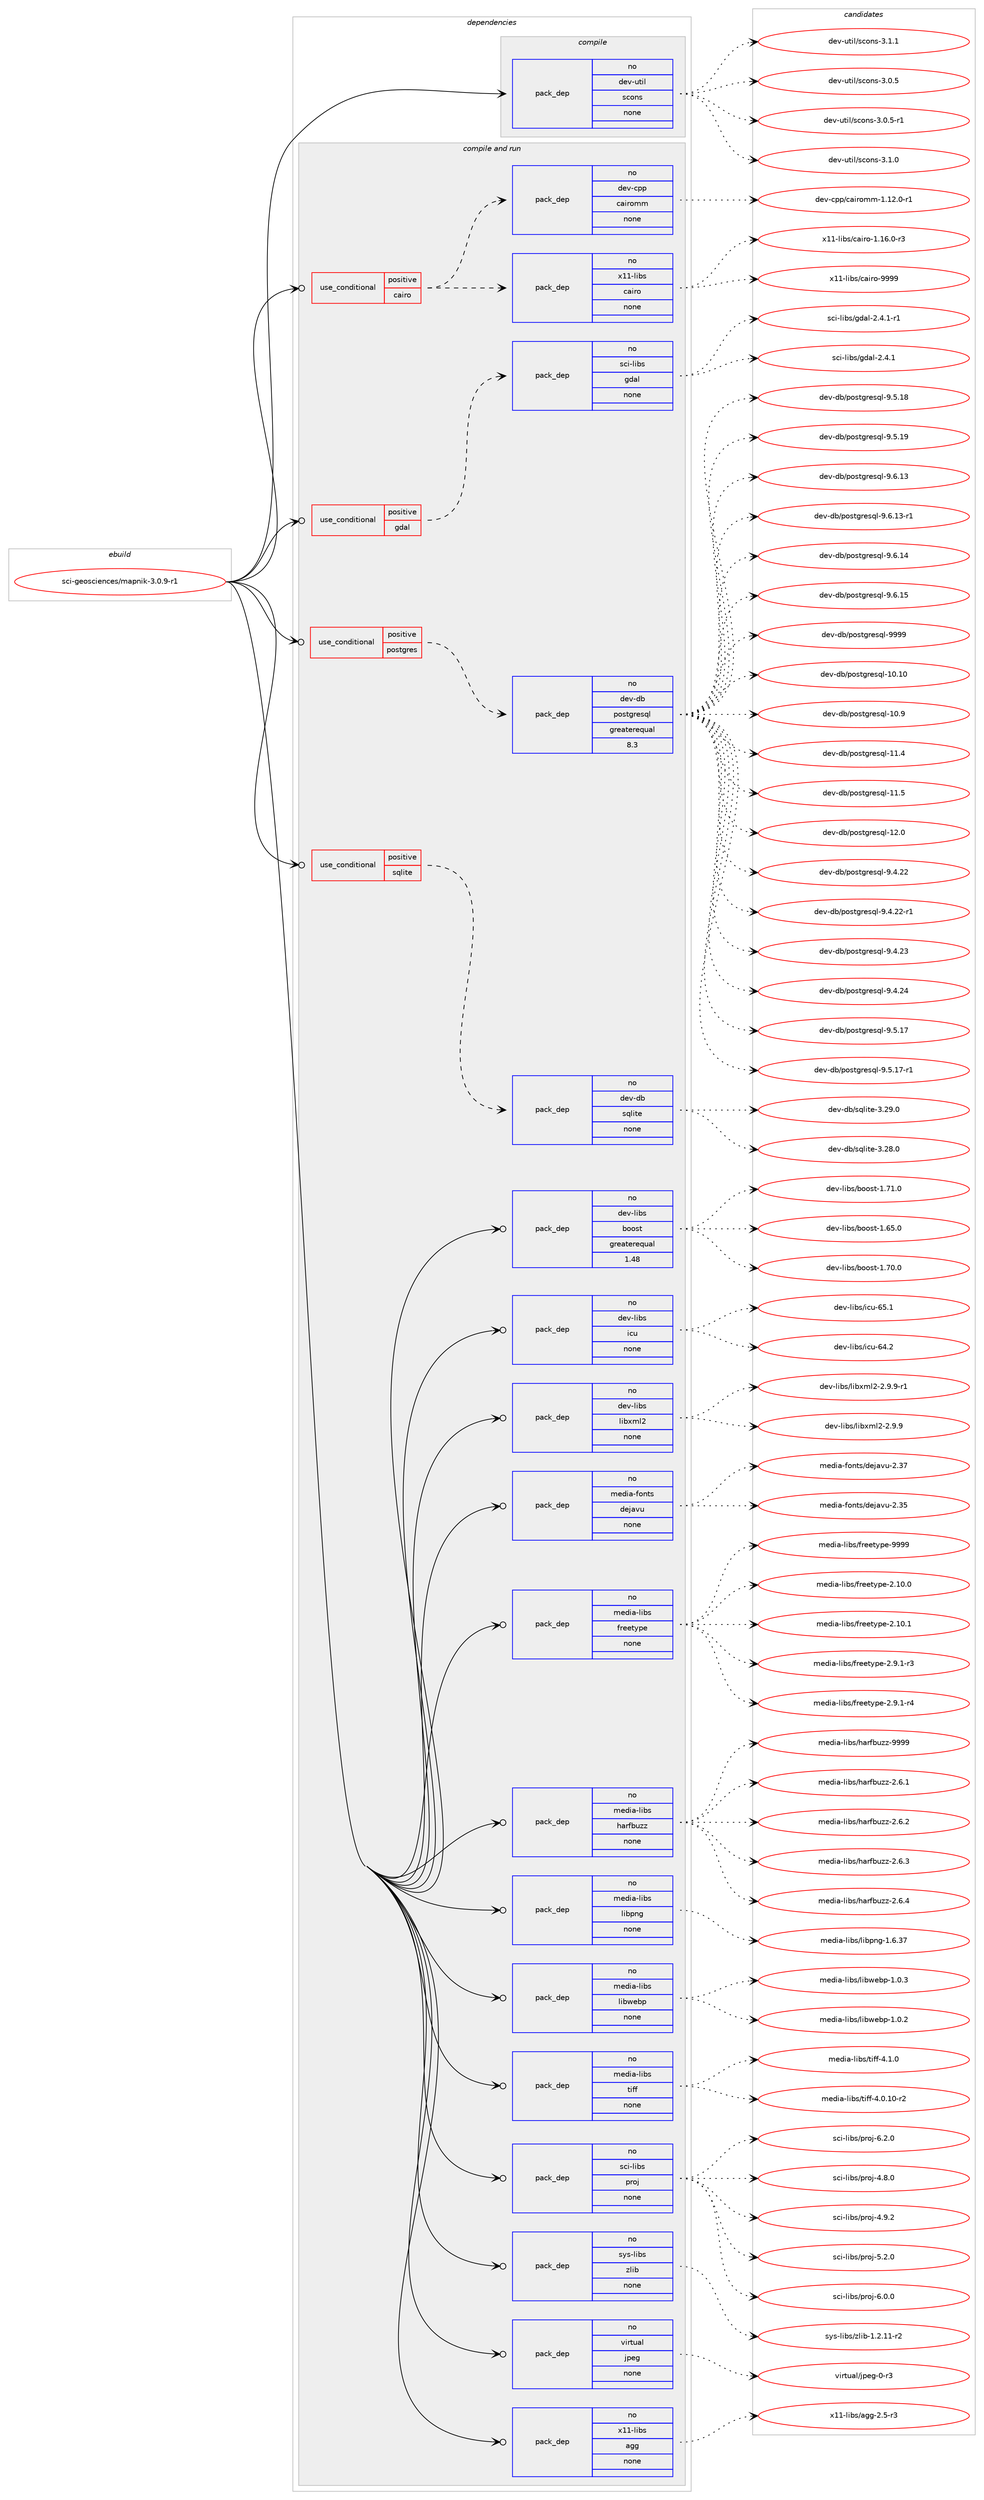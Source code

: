 digraph prolog {

# *************
# Graph options
# *************

newrank=true;
concentrate=true;
compound=true;
graph [rankdir=LR,fontname=Helvetica,fontsize=10,ranksep=1.5];#, ranksep=2.5, nodesep=0.2];
edge  [arrowhead=vee];
node  [fontname=Helvetica,fontsize=10];

# **********
# The ebuild
# **********

subgraph cluster_leftcol {
color=gray;
rank=same;
label=<<i>ebuild</i>>;
id [label="sci-geosciences/mapnik-3.0.9-r1", color=red, width=4, href="../sci-geosciences/mapnik-3.0.9-r1.svg"];
}

# ****************
# The dependencies
# ****************

subgraph cluster_midcol {
color=gray;
label=<<i>dependencies</i>>;
subgraph cluster_compile {
fillcolor="#eeeeee";
style=filled;
label=<<i>compile</i>>;
subgraph pack631829 {
dependency854330 [label=<<TABLE BORDER="0" CELLBORDER="1" CELLSPACING="0" CELLPADDING="4" WIDTH="220"><TR><TD ROWSPAN="6" CELLPADDING="30">pack_dep</TD></TR><TR><TD WIDTH="110">no</TD></TR><TR><TD>dev-util</TD></TR><TR><TD>scons</TD></TR><TR><TD>none</TD></TR><TR><TD></TD></TR></TABLE>>, shape=none, color=blue];
}
id:e -> dependency854330:w [weight=20,style="solid",arrowhead="vee"];
}
subgraph cluster_compileandrun {
fillcolor="#eeeeee";
style=filled;
label=<<i>compile and run</i>>;
subgraph cond207408 {
dependency854331 [label=<<TABLE BORDER="0" CELLBORDER="1" CELLSPACING="0" CELLPADDING="4"><TR><TD ROWSPAN="3" CELLPADDING="10">use_conditional</TD></TR><TR><TD>positive</TD></TR><TR><TD>cairo</TD></TR></TABLE>>, shape=none, color=red];
subgraph pack631830 {
dependency854332 [label=<<TABLE BORDER="0" CELLBORDER="1" CELLSPACING="0" CELLPADDING="4" WIDTH="220"><TR><TD ROWSPAN="6" CELLPADDING="30">pack_dep</TD></TR><TR><TD WIDTH="110">no</TD></TR><TR><TD>x11-libs</TD></TR><TR><TD>cairo</TD></TR><TR><TD>none</TD></TR><TR><TD></TD></TR></TABLE>>, shape=none, color=blue];
}
dependency854331:e -> dependency854332:w [weight=20,style="dashed",arrowhead="vee"];
subgraph pack631831 {
dependency854333 [label=<<TABLE BORDER="0" CELLBORDER="1" CELLSPACING="0" CELLPADDING="4" WIDTH="220"><TR><TD ROWSPAN="6" CELLPADDING="30">pack_dep</TD></TR><TR><TD WIDTH="110">no</TD></TR><TR><TD>dev-cpp</TD></TR><TR><TD>cairomm</TD></TR><TR><TD>none</TD></TR><TR><TD></TD></TR></TABLE>>, shape=none, color=blue];
}
dependency854331:e -> dependency854333:w [weight=20,style="dashed",arrowhead="vee"];
}
id:e -> dependency854331:w [weight=20,style="solid",arrowhead="odotvee"];
subgraph cond207409 {
dependency854334 [label=<<TABLE BORDER="0" CELLBORDER="1" CELLSPACING="0" CELLPADDING="4"><TR><TD ROWSPAN="3" CELLPADDING="10">use_conditional</TD></TR><TR><TD>positive</TD></TR><TR><TD>gdal</TD></TR></TABLE>>, shape=none, color=red];
subgraph pack631832 {
dependency854335 [label=<<TABLE BORDER="0" CELLBORDER="1" CELLSPACING="0" CELLPADDING="4" WIDTH="220"><TR><TD ROWSPAN="6" CELLPADDING="30">pack_dep</TD></TR><TR><TD WIDTH="110">no</TD></TR><TR><TD>sci-libs</TD></TR><TR><TD>gdal</TD></TR><TR><TD>none</TD></TR><TR><TD></TD></TR></TABLE>>, shape=none, color=blue];
}
dependency854334:e -> dependency854335:w [weight=20,style="dashed",arrowhead="vee"];
}
id:e -> dependency854334:w [weight=20,style="solid",arrowhead="odotvee"];
subgraph cond207410 {
dependency854336 [label=<<TABLE BORDER="0" CELLBORDER="1" CELLSPACING="0" CELLPADDING="4"><TR><TD ROWSPAN="3" CELLPADDING="10">use_conditional</TD></TR><TR><TD>positive</TD></TR><TR><TD>postgres</TD></TR></TABLE>>, shape=none, color=red];
subgraph pack631833 {
dependency854337 [label=<<TABLE BORDER="0" CELLBORDER="1" CELLSPACING="0" CELLPADDING="4" WIDTH="220"><TR><TD ROWSPAN="6" CELLPADDING="30">pack_dep</TD></TR><TR><TD WIDTH="110">no</TD></TR><TR><TD>dev-db</TD></TR><TR><TD>postgresql</TD></TR><TR><TD>greaterequal</TD></TR><TR><TD>8.3</TD></TR></TABLE>>, shape=none, color=blue];
}
dependency854336:e -> dependency854337:w [weight=20,style="dashed",arrowhead="vee"];
}
id:e -> dependency854336:w [weight=20,style="solid",arrowhead="odotvee"];
subgraph cond207411 {
dependency854338 [label=<<TABLE BORDER="0" CELLBORDER="1" CELLSPACING="0" CELLPADDING="4"><TR><TD ROWSPAN="3" CELLPADDING="10">use_conditional</TD></TR><TR><TD>positive</TD></TR><TR><TD>sqlite</TD></TR></TABLE>>, shape=none, color=red];
subgraph pack631834 {
dependency854339 [label=<<TABLE BORDER="0" CELLBORDER="1" CELLSPACING="0" CELLPADDING="4" WIDTH="220"><TR><TD ROWSPAN="6" CELLPADDING="30">pack_dep</TD></TR><TR><TD WIDTH="110">no</TD></TR><TR><TD>dev-db</TD></TR><TR><TD>sqlite</TD></TR><TR><TD>none</TD></TR><TR><TD></TD></TR></TABLE>>, shape=none, color=blue];
}
dependency854338:e -> dependency854339:w [weight=20,style="dashed",arrowhead="vee"];
}
id:e -> dependency854338:w [weight=20,style="solid",arrowhead="odotvee"];
subgraph pack631835 {
dependency854340 [label=<<TABLE BORDER="0" CELLBORDER="1" CELLSPACING="0" CELLPADDING="4" WIDTH="220"><TR><TD ROWSPAN="6" CELLPADDING="30">pack_dep</TD></TR><TR><TD WIDTH="110">no</TD></TR><TR><TD>dev-libs</TD></TR><TR><TD>boost</TD></TR><TR><TD>greaterequal</TD></TR><TR><TD>1.48</TD></TR></TABLE>>, shape=none, color=blue];
}
id:e -> dependency854340:w [weight=20,style="solid",arrowhead="odotvee"];
subgraph pack631836 {
dependency854341 [label=<<TABLE BORDER="0" CELLBORDER="1" CELLSPACING="0" CELLPADDING="4" WIDTH="220"><TR><TD ROWSPAN="6" CELLPADDING="30">pack_dep</TD></TR><TR><TD WIDTH="110">no</TD></TR><TR><TD>dev-libs</TD></TR><TR><TD>icu</TD></TR><TR><TD>none</TD></TR><TR><TD></TD></TR></TABLE>>, shape=none, color=blue];
}
id:e -> dependency854341:w [weight=20,style="solid",arrowhead="odotvee"];
subgraph pack631837 {
dependency854342 [label=<<TABLE BORDER="0" CELLBORDER="1" CELLSPACING="0" CELLPADDING="4" WIDTH="220"><TR><TD ROWSPAN="6" CELLPADDING="30">pack_dep</TD></TR><TR><TD WIDTH="110">no</TD></TR><TR><TD>dev-libs</TD></TR><TR><TD>libxml2</TD></TR><TR><TD>none</TD></TR><TR><TD></TD></TR></TABLE>>, shape=none, color=blue];
}
id:e -> dependency854342:w [weight=20,style="solid",arrowhead="odotvee"];
subgraph pack631838 {
dependency854343 [label=<<TABLE BORDER="0" CELLBORDER="1" CELLSPACING="0" CELLPADDING="4" WIDTH="220"><TR><TD ROWSPAN="6" CELLPADDING="30">pack_dep</TD></TR><TR><TD WIDTH="110">no</TD></TR><TR><TD>media-fonts</TD></TR><TR><TD>dejavu</TD></TR><TR><TD>none</TD></TR><TR><TD></TD></TR></TABLE>>, shape=none, color=blue];
}
id:e -> dependency854343:w [weight=20,style="solid",arrowhead="odotvee"];
subgraph pack631839 {
dependency854344 [label=<<TABLE BORDER="0" CELLBORDER="1" CELLSPACING="0" CELLPADDING="4" WIDTH="220"><TR><TD ROWSPAN="6" CELLPADDING="30">pack_dep</TD></TR><TR><TD WIDTH="110">no</TD></TR><TR><TD>media-libs</TD></TR><TR><TD>freetype</TD></TR><TR><TD>none</TD></TR><TR><TD></TD></TR></TABLE>>, shape=none, color=blue];
}
id:e -> dependency854344:w [weight=20,style="solid",arrowhead="odotvee"];
subgraph pack631840 {
dependency854345 [label=<<TABLE BORDER="0" CELLBORDER="1" CELLSPACING="0" CELLPADDING="4" WIDTH="220"><TR><TD ROWSPAN="6" CELLPADDING="30">pack_dep</TD></TR><TR><TD WIDTH="110">no</TD></TR><TR><TD>media-libs</TD></TR><TR><TD>harfbuzz</TD></TR><TR><TD>none</TD></TR><TR><TD></TD></TR></TABLE>>, shape=none, color=blue];
}
id:e -> dependency854345:w [weight=20,style="solid",arrowhead="odotvee"];
subgraph pack631841 {
dependency854346 [label=<<TABLE BORDER="0" CELLBORDER="1" CELLSPACING="0" CELLPADDING="4" WIDTH="220"><TR><TD ROWSPAN="6" CELLPADDING="30">pack_dep</TD></TR><TR><TD WIDTH="110">no</TD></TR><TR><TD>media-libs</TD></TR><TR><TD>libpng</TD></TR><TR><TD>none</TD></TR><TR><TD></TD></TR></TABLE>>, shape=none, color=blue];
}
id:e -> dependency854346:w [weight=20,style="solid",arrowhead="odotvee"];
subgraph pack631842 {
dependency854347 [label=<<TABLE BORDER="0" CELLBORDER="1" CELLSPACING="0" CELLPADDING="4" WIDTH="220"><TR><TD ROWSPAN="6" CELLPADDING="30">pack_dep</TD></TR><TR><TD WIDTH="110">no</TD></TR><TR><TD>media-libs</TD></TR><TR><TD>libwebp</TD></TR><TR><TD>none</TD></TR><TR><TD></TD></TR></TABLE>>, shape=none, color=blue];
}
id:e -> dependency854347:w [weight=20,style="solid",arrowhead="odotvee"];
subgraph pack631843 {
dependency854348 [label=<<TABLE BORDER="0" CELLBORDER="1" CELLSPACING="0" CELLPADDING="4" WIDTH="220"><TR><TD ROWSPAN="6" CELLPADDING="30">pack_dep</TD></TR><TR><TD WIDTH="110">no</TD></TR><TR><TD>media-libs</TD></TR><TR><TD>tiff</TD></TR><TR><TD>none</TD></TR><TR><TD></TD></TR></TABLE>>, shape=none, color=blue];
}
id:e -> dependency854348:w [weight=20,style="solid",arrowhead="odotvee"];
subgraph pack631844 {
dependency854349 [label=<<TABLE BORDER="0" CELLBORDER="1" CELLSPACING="0" CELLPADDING="4" WIDTH="220"><TR><TD ROWSPAN="6" CELLPADDING="30">pack_dep</TD></TR><TR><TD WIDTH="110">no</TD></TR><TR><TD>sci-libs</TD></TR><TR><TD>proj</TD></TR><TR><TD>none</TD></TR><TR><TD></TD></TR></TABLE>>, shape=none, color=blue];
}
id:e -> dependency854349:w [weight=20,style="solid",arrowhead="odotvee"];
subgraph pack631845 {
dependency854350 [label=<<TABLE BORDER="0" CELLBORDER="1" CELLSPACING="0" CELLPADDING="4" WIDTH="220"><TR><TD ROWSPAN="6" CELLPADDING="30">pack_dep</TD></TR><TR><TD WIDTH="110">no</TD></TR><TR><TD>sys-libs</TD></TR><TR><TD>zlib</TD></TR><TR><TD>none</TD></TR><TR><TD></TD></TR></TABLE>>, shape=none, color=blue];
}
id:e -> dependency854350:w [weight=20,style="solid",arrowhead="odotvee"];
subgraph pack631846 {
dependency854351 [label=<<TABLE BORDER="0" CELLBORDER="1" CELLSPACING="0" CELLPADDING="4" WIDTH="220"><TR><TD ROWSPAN="6" CELLPADDING="30">pack_dep</TD></TR><TR><TD WIDTH="110">no</TD></TR><TR><TD>virtual</TD></TR><TR><TD>jpeg</TD></TR><TR><TD>none</TD></TR><TR><TD></TD></TR></TABLE>>, shape=none, color=blue];
}
id:e -> dependency854351:w [weight=20,style="solid",arrowhead="odotvee"];
subgraph pack631847 {
dependency854352 [label=<<TABLE BORDER="0" CELLBORDER="1" CELLSPACING="0" CELLPADDING="4" WIDTH="220"><TR><TD ROWSPAN="6" CELLPADDING="30">pack_dep</TD></TR><TR><TD WIDTH="110">no</TD></TR><TR><TD>x11-libs</TD></TR><TR><TD>agg</TD></TR><TR><TD>none</TD></TR><TR><TD></TD></TR></TABLE>>, shape=none, color=blue];
}
id:e -> dependency854352:w [weight=20,style="solid",arrowhead="odotvee"];
}
subgraph cluster_run {
fillcolor="#eeeeee";
style=filled;
label=<<i>run</i>>;
}
}

# **************
# The candidates
# **************

subgraph cluster_choices {
rank=same;
color=gray;
label=<<i>candidates</i>>;

subgraph choice631829 {
color=black;
nodesep=1;
choice100101118451171161051084711599111110115455146484653 [label="dev-util/scons-3.0.5", color=red, width=4,href="../dev-util/scons-3.0.5.svg"];
choice1001011184511711610510847115991111101154551464846534511449 [label="dev-util/scons-3.0.5-r1", color=red, width=4,href="../dev-util/scons-3.0.5-r1.svg"];
choice100101118451171161051084711599111110115455146494648 [label="dev-util/scons-3.1.0", color=red, width=4,href="../dev-util/scons-3.1.0.svg"];
choice100101118451171161051084711599111110115455146494649 [label="dev-util/scons-3.1.1", color=red, width=4,href="../dev-util/scons-3.1.1.svg"];
dependency854330:e -> choice100101118451171161051084711599111110115455146484653:w [style=dotted,weight="100"];
dependency854330:e -> choice1001011184511711610510847115991111101154551464846534511449:w [style=dotted,weight="100"];
dependency854330:e -> choice100101118451171161051084711599111110115455146494648:w [style=dotted,weight="100"];
dependency854330:e -> choice100101118451171161051084711599111110115455146494649:w [style=dotted,weight="100"];
}
subgraph choice631830 {
color=black;
nodesep=1;
choice12049494510810598115479997105114111454946495446484511451 [label="x11-libs/cairo-1.16.0-r3", color=red, width=4,href="../x11-libs/cairo-1.16.0-r3.svg"];
choice120494945108105981154799971051141114557575757 [label="x11-libs/cairo-9999", color=red, width=4,href="../x11-libs/cairo-9999.svg"];
dependency854332:e -> choice12049494510810598115479997105114111454946495446484511451:w [style=dotted,weight="100"];
dependency854332:e -> choice120494945108105981154799971051141114557575757:w [style=dotted,weight="100"];
}
subgraph choice631831 {
color=black;
nodesep=1;
choice1001011184599112112479997105114111109109454946495046484511449 [label="dev-cpp/cairomm-1.12.0-r1", color=red, width=4,href="../dev-cpp/cairomm-1.12.0-r1.svg"];
dependency854333:e -> choice1001011184599112112479997105114111109109454946495046484511449:w [style=dotted,weight="100"];
}
subgraph choice631832 {
color=black;
nodesep=1;
choice1159910545108105981154710310097108455046524649 [label="sci-libs/gdal-2.4.1", color=red, width=4,href="../sci-libs/gdal-2.4.1.svg"];
choice11599105451081059811547103100971084550465246494511449 [label="sci-libs/gdal-2.4.1-r1", color=red, width=4,href="../sci-libs/gdal-2.4.1-r1.svg"];
dependency854335:e -> choice1159910545108105981154710310097108455046524649:w [style=dotted,weight="100"];
dependency854335:e -> choice11599105451081059811547103100971084550465246494511449:w [style=dotted,weight="100"];
}
subgraph choice631833 {
color=black;
nodesep=1;
choice100101118451009847112111115116103114101115113108454948464948 [label="dev-db/postgresql-10.10", color=red, width=4,href="../dev-db/postgresql-10.10.svg"];
choice1001011184510098471121111151161031141011151131084549484657 [label="dev-db/postgresql-10.9", color=red, width=4,href="../dev-db/postgresql-10.9.svg"];
choice1001011184510098471121111151161031141011151131084549494652 [label="dev-db/postgresql-11.4", color=red, width=4,href="../dev-db/postgresql-11.4.svg"];
choice1001011184510098471121111151161031141011151131084549494653 [label="dev-db/postgresql-11.5", color=red, width=4,href="../dev-db/postgresql-11.5.svg"];
choice1001011184510098471121111151161031141011151131084549504648 [label="dev-db/postgresql-12.0", color=red, width=4,href="../dev-db/postgresql-12.0.svg"];
choice10010111845100984711211111511610311410111511310845574652465050 [label="dev-db/postgresql-9.4.22", color=red, width=4,href="../dev-db/postgresql-9.4.22.svg"];
choice100101118451009847112111115116103114101115113108455746524650504511449 [label="dev-db/postgresql-9.4.22-r1", color=red, width=4,href="../dev-db/postgresql-9.4.22-r1.svg"];
choice10010111845100984711211111511610311410111511310845574652465051 [label="dev-db/postgresql-9.4.23", color=red, width=4,href="../dev-db/postgresql-9.4.23.svg"];
choice10010111845100984711211111511610311410111511310845574652465052 [label="dev-db/postgresql-9.4.24", color=red, width=4,href="../dev-db/postgresql-9.4.24.svg"];
choice10010111845100984711211111511610311410111511310845574653464955 [label="dev-db/postgresql-9.5.17", color=red, width=4,href="../dev-db/postgresql-9.5.17.svg"];
choice100101118451009847112111115116103114101115113108455746534649554511449 [label="dev-db/postgresql-9.5.17-r1", color=red, width=4,href="../dev-db/postgresql-9.5.17-r1.svg"];
choice10010111845100984711211111511610311410111511310845574653464956 [label="dev-db/postgresql-9.5.18", color=red, width=4,href="../dev-db/postgresql-9.5.18.svg"];
choice10010111845100984711211111511610311410111511310845574653464957 [label="dev-db/postgresql-9.5.19", color=red, width=4,href="../dev-db/postgresql-9.5.19.svg"];
choice10010111845100984711211111511610311410111511310845574654464951 [label="dev-db/postgresql-9.6.13", color=red, width=4,href="../dev-db/postgresql-9.6.13.svg"];
choice100101118451009847112111115116103114101115113108455746544649514511449 [label="dev-db/postgresql-9.6.13-r1", color=red, width=4,href="../dev-db/postgresql-9.6.13-r1.svg"];
choice10010111845100984711211111511610311410111511310845574654464952 [label="dev-db/postgresql-9.6.14", color=red, width=4,href="../dev-db/postgresql-9.6.14.svg"];
choice10010111845100984711211111511610311410111511310845574654464953 [label="dev-db/postgresql-9.6.15", color=red, width=4,href="../dev-db/postgresql-9.6.15.svg"];
choice1001011184510098471121111151161031141011151131084557575757 [label="dev-db/postgresql-9999", color=red, width=4,href="../dev-db/postgresql-9999.svg"];
dependency854337:e -> choice100101118451009847112111115116103114101115113108454948464948:w [style=dotted,weight="100"];
dependency854337:e -> choice1001011184510098471121111151161031141011151131084549484657:w [style=dotted,weight="100"];
dependency854337:e -> choice1001011184510098471121111151161031141011151131084549494652:w [style=dotted,weight="100"];
dependency854337:e -> choice1001011184510098471121111151161031141011151131084549494653:w [style=dotted,weight="100"];
dependency854337:e -> choice1001011184510098471121111151161031141011151131084549504648:w [style=dotted,weight="100"];
dependency854337:e -> choice10010111845100984711211111511610311410111511310845574652465050:w [style=dotted,weight="100"];
dependency854337:e -> choice100101118451009847112111115116103114101115113108455746524650504511449:w [style=dotted,weight="100"];
dependency854337:e -> choice10010111845100984711211111511610311410111511310845574652465051:w [style=dotted,weight="100"];
dependency854337:e -> choice10010111845100984711211111511610311410111511310845574652465052:w [style=dotted,weight="100"];
dependency854337:e -> choice10010111845100984711211111511610311410111511310845574653464955:w [style=dotted,weight="100"];
dependency854337:e -> choice100101118451009847112111115116103114101115113108455746534649554511449:w [style=dotted,weight="100"];
dependency854337:e -> choice10010111845100984711211111511610311410111511310845574653464956:w [style=dotted,weight="100"];
dependency854337:e -> choice10010111845100984711211111511610311410111511310845574653464957:w [style=dotted,weight="100"];
dependency854337:e -> choice10010111845100984711211111511610311410111511310845574654464951:w [style=dotted,weight="100"];
dependency854337:e -> choice100101118451009847112111115116103114101115113108455746544649514511449:w [style=dotted,weight="100"];
dependency854337:e -> choice10010111845100984711211111511610311410111511310845574654464952:w [style=dotted,weight="100"];
dependency854337:e -> choice10010111845100984711211111511610311410111511310845574654464953:w [style=dotted,weight="100"];
dependency854337:e -> choice1001011184510098471121111151161031141011151131084557575757:w [style=dotted,weight="100"];
}
subgraph choice631834 {
color=black;
nodesep=1;
choice10010111845100984711511310810511610145514650564648 [label="dev-db/sqlite-3.28.0", color=red, width=4,href="../dev-db/sqlite-3.28.0.svg"];
choice10010111845100984711511310810511610145514650574648 [label="dev-db/sqlite-3.29.0", color=red, width=4,href="../dev-db/sqlite-3.29.0.svg"];
dependency854339:e -> choice10010111845100984711511310810511610145514650564648:w [style=dotted,weight="100"];
dependency854339:e -> choice10010111845100984711511310810511610145514650574648:w [style=dotted,weight="100"];
}
subgraph choice631835 {
color=black;
nodesep=1;
choice1001011184510810598115479811111111511645494654534648 [label="dev-libs/boost-1.65.0", color=red, width=4,href="../dev-libs/boost-1.65.0.svg"];
choice1001011184510810598115479811111111511645494655484648 [label="dev-libs/boost-1.70.0", color=red, width=4,href="../dev-libs/boost-1.70.0.svg"];
choice1001011184510810598115479811111111511645494655494648 [label="dev-libs/boost-1.71.0", color=red, width=4,href="../dev-libs/boost-1.71.0.svg"];
dependency854340:e -> choice1001011184510810598115479811111111511645494654534648:w [style=dotted,weight="100"];
dependency854340:e -> choice1001011184510810598115479811111111511645494655484648:w [style=dotted,weight="100"];
dependency854340:e -> choice1001011184510810598115479811111111511645494655494648:w [style=dotted,weight="100"];
}
subgraph choice631836 {
color=black;
nodesep=1;
choice100101118451081059811547105991174554524650 [label="dev-libs/icu-64.2", color=red, width=4,href="../dev-libs/icu-64.2.svg"];
choice100101118451081059811547105991174554534649 [label="dev-libs/icu-65.1", color=red, width=4,href="../dev-libs/icu-65.1.svg"];
dependency854341:e -> choice100101118451081059811547105991174554524650:w [style=dotted,weight="100"];
dependency854341:e -> choice100101118451081059811547105991174554534649:w [style=dotted,weight="100"];
}
subgraph choice631837 {
color=black;
nodesep=1;
choice1001011184510810598115471081059812010910850455046574657 [label="dev-libs/libxml2-2.9.9", color=red, width=4,href="../dev-libs/libxml2-2.9.9.svg"];
choice10010111845108105981154710810598120109108504550465746574511449 [label="dev-libs/libxml2-2.9.9-r1", color=red, width=4,href="../dev-libs/libxml2-2.9.9-r1.svg"];
dependency854342:e -> choice1001011184510810598115471081059812010910850455046574657:w [style=dotted,weight="100"];
dependency854342:e -> choice10010111845108105981154710810598120109108504550465746574511449:w [style=dotted,weight="100"];
}
subgraph choice631838 {
color=black;
nodesep=1;
choice109101100105974510211111011611547100101106971181174550465153 [label="media-fonts/dejavu-2.35", color=red, width=4,href="../media-fonts/dejavu-2.35.svg"];
choice109101100105974510211111011611547100101106971181174550465155 [label="media-fonts/dejavu-2.37", color=red, width=4,href="../media-fonts/dejavu-2.37.svg"];
dependency854343:e -> choice109101100105974510211111011611547100101106971181174550465153:w [style=dotted,weight="100"];
dependency854343:e -> choice109101100105974510211111011611547100101106971181174550465155:w [style=dotted,weight="100"];
}
subgraph choice631839 {
color=black;
nodesep=1;
choice1091011001059745108105981154710211410110111612111210145504649484648 [label="media-libs/freetype-2.10.0", color=red, width=4,href="../media-libs/freetype-2.10.0.svg"];
choice1091011001059745108105981154710211410110111612111210145504649484649 [label="media-libs/freetype-2.10.1", color=red, width=4,href="../media-libs/freetype-2.10.1.svg"];
choice109101100105974510810598115471021141011011161211121014550465746494511451 [label="media-libs/freetype-2.9.1-r3", color=red, width=4,href="../media-libs/freetype-2.9.1-r3.svg"];
choice109101100105974510810598115471021141011011161211121014550465746494511452 [label="media-libs/freetype-2.9.1-r4", color=red, width=4,href="../media-libs/freetype-2.9.1-r4.svg"];
choice109101100105974510810598115471021141011011161211121014557575757 [label="media-libs/freetype-9999", color=red, width=4,href="../media-libs/freetype-9999.svg"];
dependency854344:e -> choice1091011001059745108105981154710211410110111612111210145504649484648:w [style=dotted,weight="100"];
dependency854344:e -> choice1091011001059745108105981154710211410110111612111210145504649484649:w [style=dotted,weight="100"];
dependency854344:e -> choice109101100105974510810598115471021141011011161211121014550465746494511451:w [style=dotted,weight="100"];
dependency854344:e -> choice109101100105974510810598115471021141011011161211121014550465746494511452:w [style=dotted,weight="100"];
dependency854344:e -> choice109101100105974510810598115471021141011011161211121014557575757:w [style=dotted,weight="100"];
}
subgraph choice631840 {
color=black;
nodesep=1;
choice109101100105974510810598115471049711410298117122122455046544649 [label="media-libs/harfbuzz-2.6.1", color=red, width=4,href="../media-libs/harfbuzz-2.6.1.svg"];
choice109101100105974510810598115471049711410298117122122455046544650 [label="media-libs/harfbuzz-2.6.2", color=red, width=4,href="../media-libs/harfbuzz-2.6.2.svg"];
choice109101100105974510810598115471049711410298117122122455046544651 [label="media-libs/harfbuzz-2.6.3", color=red, width=4,href="../media-libs/harfbuzz-2.6.3.svg"];
choice109101100105974510810598115471049711410298117122122455046544652 [label="media-libs/harfbuzz-2.6.4", color=red, width=4,href="../media-libs/harfbuzz-2.6.4.svg"];
choice1091011001059745108105981154710497114102981171221224557575757 [label="media-libs/harfbuzz-9999", color=red, width=4,href="../media-libs/harfbuzz-9999.svg"];
dependency854345:e -> choice109101100105974510810598115471049711410298117122122455046544649:w [style=dotted,weight="100"];
dependency854345:e -> choice109101100105974510810598115471049711410298117122122455046544650:w [style=dotted,weight="100"];
dependency854345:e -> choice109101100105974510810598115471049711410298117122122455046544651:w [style=dotted,weight="100"];
dependency854345:e -> choice109101100105974510810598115471049711410298117122122455046544652:w [style=dotted,weight="100"];
dependency854345:e -> choice1091011001059745108105981154710497114102981171221224557575757:w [style=dotted,weight="100"];
}
subgraph choice631841 {
color=black;
nodesep=1;
choice109101100105974510810598115471081059811211010345494654465155 [label="media-libs/libpng-1.6.37", color=red, width=4,href="../media-libs/libpng-1.6.37.svg"];
dependency854346:e -> choice109101100105974510810598115471081059811211010345494654465155:w [style=dotted,weight="100"];
}
subgraph choice631842 {
color=black;
nodesep=1;
choice109101100105974510810598115471081059811910198112454946484650 [label="media-libs/libwebp-1.0.2", color=red, width=4,href="../media-libs/libwebp-1.0.2.svg"];
choice109101100105974510810598115471081059811910198112454946484651 [label="media-libs/libwebp-1.0.3", color=red, width=4,href="../media-libs/libwebp-1.0.3.svg"];
dependency854347:e -> choice109101100105974510810598115471081059811910198112454946484650:w [style=dotted,weight="100"];
dependency854347:e -> choice109101100105974510810598115471081059811910198112454946484651:w [style=dotted,weight="100"];
}
subgraph choice631843 {
color=black;
nodesep=1;
choice10910110010597451081059811547116105102102455246484649484511450 [label="media-libs/tiff-4.0.10-r2", color=red, width=4,href="../media-libs/tiff-4.0.10-r2.svg"];
choice10910110010597451081059811547116105102102455246494648 [label="media-libs/tiff-4.1.0", color=red, width=4,href="../media-libs/tiff-4.1.0.svg"];
dependency854348:e -> choice10910110010597451081059811547116105102102455246484649484511450:w [style=dotted,weight="100"];
dependency854348:e -> choice10910110010597451081059811547116105102102455246494648:w [style=dotted,weight="100"];
}
subgraph choice631844 {
color=black;
nodesep=1;
choice11599105451081059811547112114111106455246564648 [label="sci-libs/proj-4.8.0", color=red, width=4,href="../sci-libs/proj-4.8.0.svg"];
choice11599105451081059811547112114111106455246574650 [label="sci-libs/proj-4.9.2", color=red, width=4,href="../sci-libs/proj-4.9.2.svg"];
choice11599105451081059811547112114111106455346504648 [label="sci-libs/proj-5.2.0", color=red, width=4,href="../sci-libs/proj-5.2.0.svg"];
choice11599105451081059811547112114111106455446484648 [label="sci-libs/proj-6.0.0", color=red, width=4,href="../sci-libs/proj-6.0.0.svg"];
choice11599105451081059811547112114111106455446504648 [label="sci-libs/proj-6.2.0", color=red, width=4,href="../sci-libs/proj-6.2.0.svg"];
dependency854349:e -> choice11599105451081059811547112114111106455246564648:w [style=dotted,weight="100"];
dependency854349:e -> choice11599105451081059811547112114111106455246574650:w [style=dotted,weight="100"];
dependency854349:e -> choice11599105451081059811547112114111106455346504648:w [style=dotted,weight="100"];
dependency854349:e -> choice11599105451081059811547112114111106455446484648:w [style=dotted,weight="100"];
dependency854349:e -> choice11599105451081059811547112114111106455446504648:w [style=dotted,weight="100"];
}
subgraph choice631845 {
color=black;
nodesep=1;
choice11512111545108105981154712210810598454946504649494511450 [label="sys-libs/zlib-1.2.11-r2", color=red, width=4,href="../sys-libs/zlib-1.2.11-r2.svg"];
dependency854350:e -> choice11512111545108105981154712210810598454946504649494511450:w [style=dotted,weight="100"];
}
subgraph choice631846 {
color=black;
nodesep=1;
choice118105114116117971084710611210110345484511451 [label="virtual/jpeg-0-r3", color=red, width=4,href="../virtual/jpeg-0-r3.svg"];
dependency854351:e -> choice118105114116117971084710611210110345484511451:w [style=dotted,weight="100"];
}
subgraph choice631847 {
color=black;
nodesep=1;
choice120494945108105981154797103103455046534511451 [label="x11-libs/agg-2.5-r3", color=red, width=4,href="../x11-libs/agg-2.5-r3.svg"];
dependency854352:e -> choice120494945108105981154797103103455046534511451:w [style=dotted,weight="100"];
}
}

}
